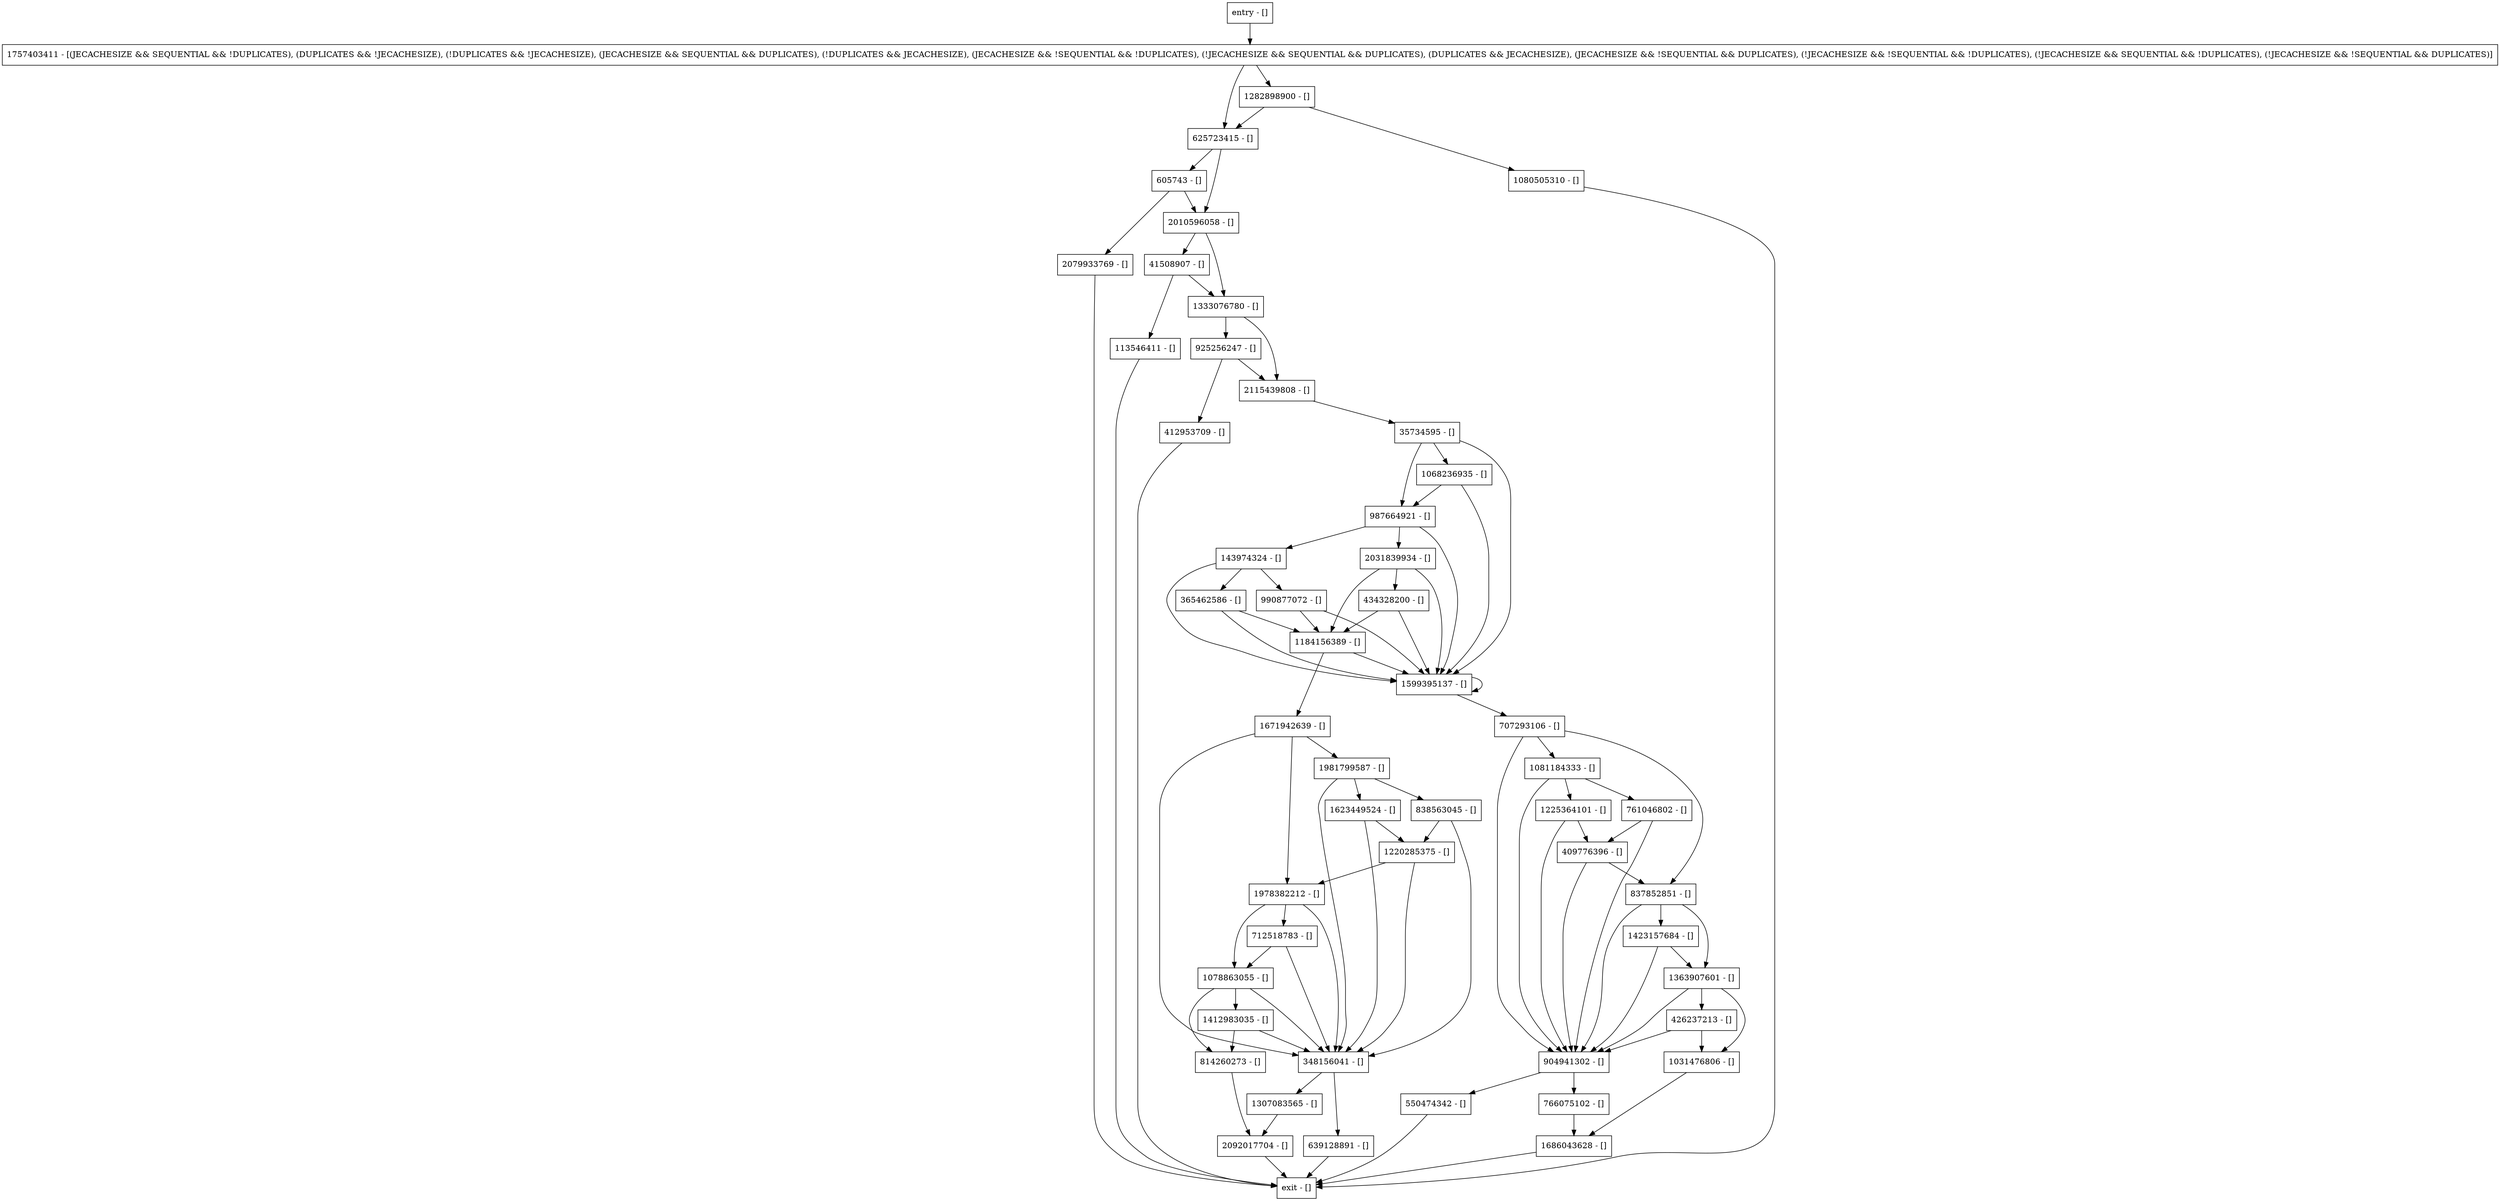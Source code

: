 digraph putNoNotify {
node [shape=record];
2010596058 [label="2010596058 - []"];
2092017704 [label="2092017704 - []"];
925256247 [label="925256247 - []"];
814260273 [label="814260273 - []"];
2031839934 [label="2031839934 - []"];
1423157684 [label="1423157684 - []"];
904941302 [label="904941302 - []"];
1623449524 [label="1623449524 - []"];
987664921 [label="987664921 - []"];
1080505310 [label="1080505310 - []"];
2115439808 [label="2115439808 - []"];
143974324 [label="143974324 - []"];
2079933769 [label="2079933769 - []"];
625723415 [label="625723415 - []"];
1081184333 [label="1081184333 - []"];
550474342 [label="550474342 - []"];
412953709 [label="412953709 - []"];
113546411 [label="113546411 - []"];
837852851 [label="837852851 - []"];
409776396 [label="409776396 - []"];
365462586 [label="365462586 - []"];
838563045 [label="838563045 - []"];
1282898900 [label="1282898900 - []"];
entry [label="entry - []"];
exit [label="exit - []"];
1978382212 [label="1978382212 - []"];
1220285375 [label="1220285375 - []"];
605743 [label="605743 - []"];
990877072 [label="990877072 - []"];
1078863055 [label="1078863055 - []"];
1686043628 [label="1686043628 - []"];
434328200 [label="434328200 - []"];
1363907601 [label="1363907601 - []"];
1599395137 [label="1599395137 - []"];
1757403411 [label="1757403411 - [(JECACHESIZE && SEQUENTIAL && !DUPLICATES), (DUPLICATES && !JECACHESIZE), (!DUPLICATES && !JECACHESIZE), (JECACHESIZE && SEQUENTIAL && DUPLICATES), (!DUPLICATES && JECACHESIZE), (JECACHESIZE && !SEQUENTIAL && !DUPLICATES), (!JECACHESIZE && SEQUENTIAL && DUPLICATES), (DUPLICATES && JECACHESIZE), (JECACHESIZE && !SEQUENTIAL && DUPLICATES), (!JECACHESIZE && !SEQUENTIAL && !DUPLICATES), (!JECACHESIZE && SEQUENTIAL && !DUPLICATES), (!JECACHESIZE && !SEQUENTIAL && DUPLICATES)]"];
348156041 [label="348156041 - []"];
766075102 [label="766075102 - []"];
639128891 [label="639128891 - []"];
1412983035 [label="1412983035 - []"];
707293106 [label="707293106 - []"];
761046802 [label="761046802 - []"];
426237213 [label="426237213 - []"];
35734595 [label="35734595 - []"];
41508907 [label="41508907 - []"];
1031476806 [label="1031476806 - []"];
1307083565 [label="1307083565 - []"];
1981799587 [label="1981799587 - []"];
1671942639 [label="1671942639 - []"];
712518783 [label="712518783 - []"];
1225364101 [label="1225364101 - []"];
1333076780 [label="1333076780 - []"];
1184156389 [label="1184156389 - []"];
1068236935 [label="1068236935 - []"];
entry;
exit;
2010596058 -> 1333076780;
2010596058 -> 41508907;
2092017704 -> exit;
925256247 -> 412953709;
925256247 -> 2115439808;
814260273 -> 2092017704;
2031839934 -> 1184156389;
2031839934 -> 434328200;
2031839934 -> 1599395137;
1423157684 -> 1363907601;
1423157684 -> 904941302;
904941302 -> 766075102;
904941302 -> 550474342;
1623449524 -> 1220285375;
1623449524 -> 348156041;
987664921 -> 143974324;
987664921 -> 1599395137;
987664921 -> 2031839934;
1080505310 -> exit;
2115439808 -> 35734595;
143974324 -> 990877072;
143974324 -> 1599395137;
143974324 -> 365462586;
2079933769 -> exit;
625723415 -> 2010596058;
625723415 -> 605743;
1081184333 -> 761046802;
1081184333 -> 1225364101;
1081184333 -> 904941302;
550474342 -> exit;
412953709 -> exit;
113546411 -> exit;
837852851 -> 1363907601;
837852851 -> 1423157684;
837852851 -> 904941302;
409776396 -> 837852851;
409776396 -> 904941302;
365462586 -> 1184156389;
365462586 -> 1599395137;
838563045 -> 1220285375;
838563045 -> 348156041;
1282898900 -> 1080505310;
1282898900 -> 625723415;
entry -> 1757403411;
1978382212 -> 1078863055;
1978382212 -> 712518783;
1978382212 -> 348156041;
1220285375 -> 1978382212;
1220285375 -> 348156041;
605743 -> 2010596058;
605743 -> 2079933769;
990877072 -> 1184156389;
990877072 -> 1599395137;
1078863055 -> 1412983035;
1078863055 -> 814260273;
1078863055 -> 348156041;
1686043628 -> exit;
434328200 -> 1184156389;
434328200 -> 1599395137;
1363907601 -> 1031476806;
1363907601 -> 426237213;
1363907601 -> 904941302;
1599395137 -> 707293106;
1599395137 -> 1599395137;
1757403411 -> 625723415;
1757403411 -> 1282898900;
348156041 -> 639128891;
348156041 -> 1307083565;
766075102 -> 1686043628;
639128891 -> exit;
1412983035 -> 814260273;
1412983035 -> 348156041;
707293106 -> 837852851;
707293106 -> 904941302;
707293106 -> 1081184333;
761046802 -> 409776396;
761046802 -> 904941302;
426237213 -> 1031476806;
426237213 -> 904941302;
35734595 -> 987664921;
35734595 -> 1599395137;
35734595 -> 1068236935;
41508907 -> 1333076780;
41508907 -> 113546411;
1031476806 -> 1686043628;
1307083565 -> 2092017704;
1981799587 -> 838563045;
1981799587 -> 1623449524;
1981799587 -> 348156041;
1671942639 -> 1978382212;
1671942639 -> 1981799587;
1671942639 -> 348156041;
712518783 -> 1078863055;
712518783 -> 348156041;
1225364101 -> 409776396;
1225364101 -> 904941302;
1333076780 -> 2115439808;
1333076780 -> 925256247;
1184156389 -> 1599395137;
1184156389 -> 1671942639;
1068236935 -> 987664921;
1068236935 -> 1599395137;
}
